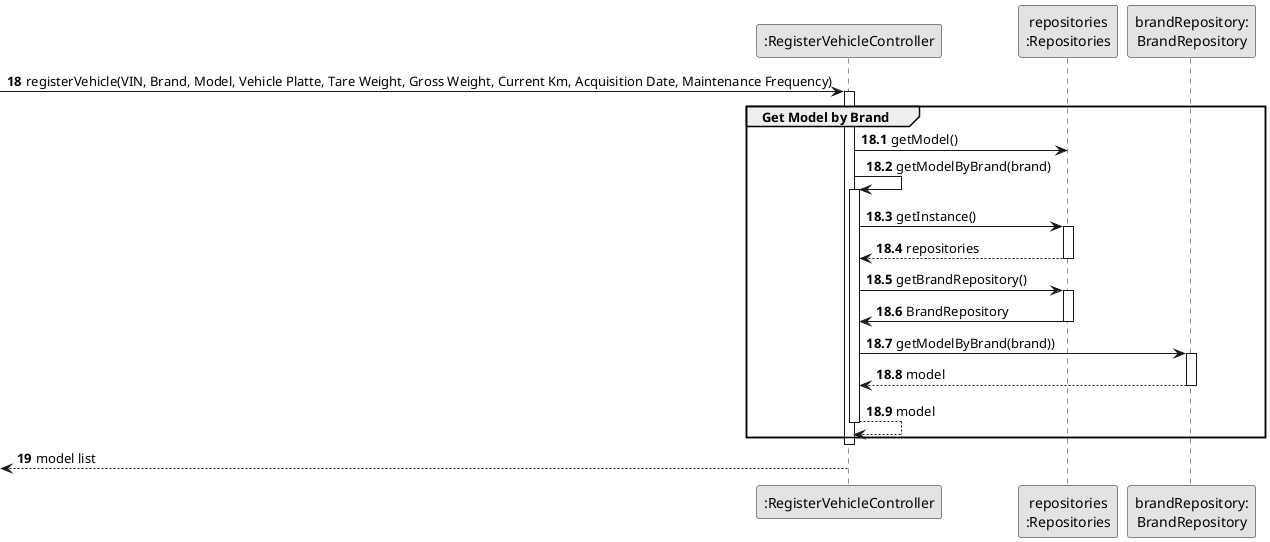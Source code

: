 @startuml
skinparam monochrome true
skinparam packageStyle rectangle
skinparam shadowing false

participant ":RegisterVehicleController" as CTRL
participant "repositories\n:Repositories" as PLAT
participant "brandRepository:\nBrandRepository" as BrandRepository

autonumber 18
-> CTRL : registerVehicle(VIN, Brand, Model, Vehicle Platte, Tare Weight, Gross Weight, Current Km, Acquisition Date, Maintenance Frequency)

autonumber 18.1
activate CTRL
    group Get Model by Brand

CTRL -> PLAT : getModel()
            CTRL -> CTRL : getModelByBrand(brand)
                                activate CTRL

                                    CTRL -> PLAT : getInstance()
                                    activate PLAT

                                    PLAT --> CTRL: repositories
                                    deactivate PLAT

                                    CTRL -> PLAT : getBrandRepository()
                                    activate PLAT

                                    PLAT -> CTRL : BrandRepository
                                    deactivate PLAT

                                    CTRL -> BrandRepository : getModelByBrand(brand))
                                    activate BrandRepository

                                    BrandRepository --> CTRL : model
                                    deactivate BrandRepository

                                CTRL --> CTRL : model
                                deactivate CTRL

    end
    deactivate CTRL

    autonumber 19
    <-- CTRL : model list
deactivate CTRL


@enduml